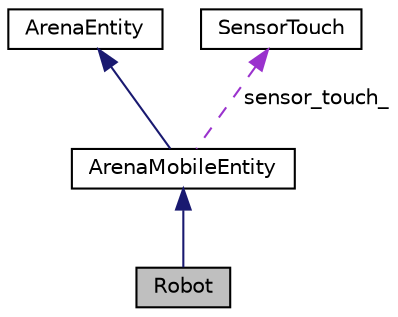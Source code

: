 digraph "Robot"
{
  edge [fontname="Helvetica",fontsize="10",labelfontname="Helvetica",labelfontsize="10"];
  node [fontname="Helvetica",fontsize="10",shape=record];
  Node1 [label="Robot",height=0.2,width=0.4,color="black", fillcolor="grey75", style="filled", fontcolor="black"];
  Node2 -> Node1 [dir="back",color="midnightblue",fontsize="10",style="solid",fontname="Helvetica"];
  Node2 [label="ArenaMobileEntity",height=0.2,width=0.4,color="black", fillcolor="white", style="filled",URL="$classArenaMobileEntity.html",tooltip="A mobile entity in the Arena, capable of updating its own position and/or velocity when asked by the ..."];
  Node3 -> Node2 [dir="back",color="midnightblue",fontsize="10",style="solid",fontname="Helvetica"];
  Node3 [label="ArenaEntity",height=0.2,width=0.4,color="black", fillcolor="white", style="filled",URL="$classArenaEntity.html",tooltip="A Food class from which all Arena entities inherit. "];
  Node4 -> Node2 [dir="back",color="darkorchid3",fontsize="10",style="dashed",label=" sensor_touch_" ,fontname="Helvetica"];
  Node4 [label="SensorTouch",height=0.2,width=0.4,color="black", fillcolor="white", style="filled",URL="$classSensorTouch.html",tooltip="Class representing a touch sensor. "];
}
